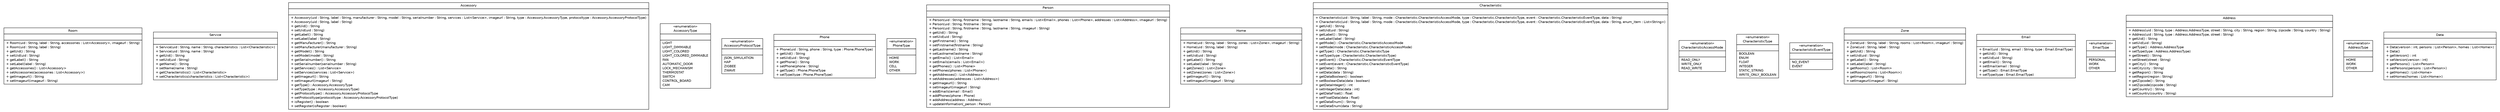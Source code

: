 #!/usr/local/bin/dot
#
# Class diagram 
# Generated by UMLGraph version 5.1 (http://www.umlgraph.org/)
#

digraph G {
	edge [fontname="Helvetica",fontsize=10,labelfontname="Helvetica",labelfontsize=10];
	node [fontname="Helvetica",fontsize=10,shape=plaintext];
	nodesep=0.25;
	ranksep=0.5;
	// com.clapi.data.Room
	c23 [label=<<table title="com.clapi.data.Room" border="0" cellborder="1" cellspacing="0" cellpadding="2" port="p" href="./Room.html">
		<tr><td><table border="0" cellspacing="0" cellpadding="1">
<tr><td align="center" balign="center"> Room </td></tr>
		</table></td></tr>
		<tr><td><table border="0" cellspacing="0" cellpadding="1">
<tr><td align="left" balign="left">  </td></tr>
		</table></td></tr>
		<tr><td><table border="0" cellspacing="0" cellpadding="1">
<tr><td align="left" balign="left"> + Room(uid : String, label : String, accessories : List&lt;Accessory&gt;, imageurl : String) </td></tr>
<tr><td align="left" balign="left"> + Room(uid : String, label : String) </td></tr>
<tr><td align="left" balign="left"> + getUid() : String </td></tr>
<tr><td align="left" balign="left"> + setUid(uid : String) </td></tr>
<tr><td align="left" balign="left"> + getLabel() : String </td></tr>
<tr><td align="left" balign="left"> + setLabel(label : String) </td></tr>
<tr><td align="left" balign="left"> + getAccessories() : List&lt;Accessory&gt; </td></tr>
<tr><td align="left" balign="left"> + setAccessories(accessories : List&lt;Accessory&gt;) </td></tr>
<tr><td align="left" balign="left"> + getImageurl() : String </td></tr>
<tr><td align="left" balign="left"> + setImageurl(imageurl : String) </td></tr>
		</table></td></tr>
		</table>>, fontname="Helvetica", fontcolor="black", fontsize=10.0];
	// com.clapi.data.Service
	c24 [label=<<table title="com.clapi.data.Service" border="0" cellborder="1" cellspacing="0" cellpadding="2" port="p" href="./Service.html">
		<tr><td><table border="0" cellspacing="0" cellpadding="1">
<tr><td align="center" balign="center"> Service </td></tr>
		</table></td></tr>
		<tr><td><table border="0" cellspacing="0" cellpadding="1">
<tr><td align="left" balign="left">  </td></tr>
		</table></td></tr>
		<tr><td><table border="0" cellspacing="0" cellpadding="1">
<tr><td align="left" balign="left"> + Service(uid : String, name : String, characteristics : List&lt;Characteristic&gt;) </td></tr>
<tr><td align="left" balign="left"> + Service(uid : String, name : String) </td></tr>
<tr><td align="left" balign="left"> + getUid() : String </td></tr>
<tr><td align="left" balign="left"> + setUid(uid : String) </td></tr>
<tr><td align="left" balign="left"> + getName() : String </td></tr>
<tr><td align="left" balign="left"> + setName(name : String) </td></tr>
<tr><td align="left" balign="left"> + getCharacteristics() : List&lt;Characteristic&gt; </td></tr>
<tr><td align="left" balign="left"> + setCharacteristics(characteristics : List&lt;Characteristic&gt;) </td></tr>
		</table></td></tr>
		</table>>, fontname="Helvetica", fontcolor="black", fontsize=10.0];
	// com.clapi.data.Accessory
	c25 [label=<<table title="com.clapi.data.Accessory" border="0" cellborder="1" cellspacing="0" cellpadding="2" port="p" href="./Accessory.html">
		<tr><td><table border="0" cellspacing="0" cellpadding="1">
<tr><td align="center" balign="center"> Accessory </td></tr>
		</table></td></tr>
		<tr><td><table border="0" cellspacing="0" cellpadding="1">
<tr><td align="left" balign="left">  </td></tr>
		</table></td></tr>
		<tr><td><table border="0" cellspacing="0" cellpadding="1">
<tr><td align="left" balign="left"> + Accessory(uid : String, label : String, manufacturer : String, model : String, serialnumber : String, services : List&lt;Service&gt;, imageurl : String, type : Accessory.AccessoryType, protocoltype : Accessory.AccessoryProtocolType) </td></tr>
<tr><td align="left" balign="left"> + Accessory(uid : String, label : String) </td></tr>
<tr><td align="left" balign="left"> + getUid() : String </td></tr>
<tr><td align="left" balign="left"> + setUid(uid : String) </td></tr>
<tr><td align="left" balign="left"> + getLabel() : String </td></tr>
<tr><td align="left" balign="left"> + setLabel(label : String) </td></tr>
<tr><td align="left" balign="left"> + getManufacturer() : String </td></tr>
<tr><td align="left" balign="left"> + setManufacturer(manufacturer : String) </td></tr>
<tr><td align="left" balign="left"> + getModel() : String </td></tr>
<tr><td align="left" balign="left"> + setModel(model : String) </td></tr>
<tr><td align="left" balign="left"> + getSerialnumber() : String </td></tr>
<tr><td align="left" balign="left"> + setSerialnumber(serialnumber : String) </td></tr>
<tr><td align="left" balign="left"> + getServices() : List&lt;Service&gt; </td></tr>
<tr><td align="left" balign="left"> + setServices(services : List&lt;Service&gt;) </td></tr>
<tr><td align="left" balign="left"> + getImageurl() : String </td></tr>
<tr><td align="left" balign="left"> + setImageurl(imageurl : String) </td></tr>
<tr><td align="left" balign="left"> + getType() : Accessory.AccessoryType </td></tr>
<tr><td align="left" balign="left"> + setType(type : Accessory.AccessoryType) </td></tr>
<tr><td align="left" balign="left"> + getProtocoltype() : Accessory.AccessoryProtocolType </td></tr>
<tr><td align="left" balign="left"> + setProtocoltype(protocoltype : Accessory.AccessoryProtocolType) </td></tr>
<tr><td align="left" balign="left"> + isRegister() : boolean </td></tr>
<tr><td align="left" balign="left"> + setRegister(isRegister : boolean) </td></tr>
		</table></td></tr>
		</table>>, fontname="Helvetica", fontcolor="black", fontsize=10.0];
	// com.clapi.data.Accessory.AccessoryType
	c26 [label=<<table title="com.clapi.data.Accessory.AccessoryType" border="0" cellborder="1" cellspacing="0" cellpadding="2" port="p" href="./Accessory.AccessoryType.html">
		<tr><td><table border="0" cellspacing="0" cellpadding="1">
<tr><td align="center" balign="center"> &#171;enumeration&#187; </td></tr>
<tr><td align="center" balign="center"> AccessoryType </td></tr>
		</table></td></tr>
		<tr><td><table border="0" cellspacing="0" cellpadding="1">
<tr><td align="left" balign="left">  </td></tr>
		</table></td></tr>
		<tr><td><table border="0" cellspacing="0" cellpadding="1">
<tr><td align="left" balign="left"> LIGHT </td></tr>
<tr><td align="left" balign="left"> LIGHT_DIMMABLE </td></tr>
<tr><td align="left" balign="left"> LIGHT_COLORED </td></tr>
<tr><td align="left" balign="left"> LIGHT_COLORED_DIMMABLE </td></tr>
<tr><td align="left" balign="left"> FAN </td></tr>
<tr><td align="left" balign="left"> AUTOMATIC_DOOR </td></tr>
<tr><td align="left" balign="left"> LOCK_MECHANISM </td></tr>
<tr><td align="left" balign="left"> THERMOSTAT </td></tr>
<tr><td align="left" balign="left"> SWITCH </td></tr>
<tr><td align="left" balign="left"> CONTROL_BOARD </td></tr>
<tr><td align="left" balign="left"> CAM </td></tr>
		</table></td></tr>
		</table>>, fontname="Helvetica", fontcolor="black", fontsize=10.0];
	// com.clapi.data.Accessory.AccessoryProtocolType
	c27 [label=<<table title="com.clapi.data.Accessory.AccessoryProtocolType" border="0" cellborder="1" cellspacing="0" cellpadding="2" port="p" href="./Accessory.AccessoryProtocolType.html">
		<tr><td><table border="0" cellspacing="0" cellpadding="1">
<tr><td align="center" balign="center"> &#171;enumeration&#187; </td></tr>
<tr><td align="center" balign="center"> AccessoryProtocolType </td></tr>
		</table></td></tr>
		<tr><td><table border="0" cellspacing="0" cellpadding="1">
<tr><td align="left" balign="left">  </td></tr>
		</table></td></tr>
		<tr><td><table border="0" cellspacing="0" cellpadding="1">
<tr><td align="left" balign="left"> JSON_SIMULATION </td></tr>
<tr><td align="left" balign="left"> HAP </td></tr>
<tr><td align="left" balign="left"> ZIGBEE </td></tr>
<tr><td align="left" balign="left"> ZWAVE </td></tr>
		</table></td></tr>
		</table>>, fontname="Helvetica", fontcolor="black", fontsize=10.0];
	// com.clapi.data.Phone
	c28 [label=<<table title="com.clapi.data.Phone" border="0" cellborder="1" cellspacing="0" cellpadding="2" port="p" href="./Phone.html">
		<tr><td><table border="0" cellspacing="0" cellpadding="1">
<tr><td align="center" balign="center"> Phone </td></tr>
		</table></td></tr>
		<tr><td><table border="0" cellspacing="0" cellpadding="1">
<tr><td align="left" balign="left">  </td></tr>
		</table></td></tr>
		<tr><td><table border="0" cellspacing="0" cellpadding="1">
<tr><td align="left" balign="left"> + Phone(uid : String, phone : String, type : Phone.PhoneType) </td></tr>
<tr><td align="left" balign="left"> + getUid() : String </td></tr>
<tr><td align="left" balign="left"> + setUid(uid : String) </td></tr>
<tr><td align="left" balign="left"> + getPhone() : String </td></tr>
<tr><td align="left" balign="left"> + setPhone(phone : String) </td></tr>
<tr><td align="left" balign="left"> + getType() : Phone.PhoneType </td></tr>
<tr><td align="left" balign="left"> + setType(type : Phone.PhoneType) </td></tr>
		</table></td></tr>
		</table>>, fontname="Helvetica", fontcolor="black", fontsize=10.0];
	// com.clapi.data.Phone.PhoneType
	c29 [label=<<table title="com.clapi.data.Phone.PhoneType" border="0" cellborder="1" cellspacing="0" cellpadding="2" port="p" href="./Phone.PhoneType.html">
		<tr><td><table border="0" cellspacing="0" cellpadding="1">
<tr><td align="center" balign="center"> &#171;enumeration&#187; </td></tr>
<tr><td align="center" balign="center"> PhoneType </td></tr>
		</table></td></tr>
		<tr><td><table border="0" cellspacing="0" cellpadding="1">
<tr><td align="left" balign="left">  </td></tr>
		</table></td></tr>
		<tr><td><table border="0" cellspacing="0" cellpadding="1">
<tr><td align="left" balign="left"> HOME </td></tr>
<tr><td align="left" balign="left"> WORK </td></tr>
<tr><td align="left" balign="left"> CELL </td></tr>
<tr><td align="left" balign="left"> OTHER </td></tr>
		</table></td></tr>
		</table>>, fontname="Helvetica", fontcolor="black", fontsize=10.0];
	// com.clapi.data.Person
	c30 [label=<<table title="com.clapi.data.Person" border="0" cellborder="1" cellspacing="0" cellpadding="2" port="p" href="./Person.html">
		<tr><td><table border="0" cellspacing="0" cellpadding="1">
<tr><td align="center" balign="center"> Person </td></tr>
		</table></td></tr>
		<tr><td><table border="0" cellspacing="0" cellpadding="1">
<tr><td align="left" balign="left">  </td></tr>
		</table></td></tr>
		<tr><td><table border="0" cellspacing="0" cellpadding="1">
<tr><td align="left" balign="left"> + Person(uid : String, firstname : String, lastname : String, emails : List&lt;Email&gt;, phones : List&lt;Phone&gt;, addresses : List&lt;Address&gt;, imageurl : String) </td></tr>
<tr><td align="left" balign="left"> + Person(uid : String, firstname : String) </td></tr>
<tr><td align="left" balign="left"> + Person(uid : String, firstname : String, lastname : String, imageurl : String) </td></tr>
<tr><td align="left" balign="left"> + getUid() : String </td></tr>
<tr><td align="left" balign="left"> + setUid(uid : String) </td></tr>
<tr><td align="left" balign="left"> + getFirstname() : String </td></tr>
<tr><td align="left" balign="left"> + setFirstname(firstname : String) </td></tr>
<tr><td align="left" balign="left"> + getLastname() : String </td></tr>
<tr><td align="left" balign="left"> + setLastname(lastname : String) </td></tr>
<tr><td align="left" balign="left"> + getEmails() : List&lt;Email&gt; </td></tr>
<tr><td align="left" balign="left"> + setEmails(emails : List&lt;Email&gt;) </td></tr>
<tr><td align="left" balign="left"> + getPhones() : List&lt;Phone&gt; </td></tr>
<tr><td align="left" balign="left"> + setPhones(phones : List&lt;Phone&gt;) </td></tr>
<tr><td align="left" balign="left"> + getAddresses() : List&lt;Address&gt; </td></tr>
<tr><td align="left" balign="left"> + setAddresses(addresses : List&lt;Address&gt;) </td></tr>
<tr><td align="left" balign="left"> + getImageurl() : String </td></tr>
<tr><td align="left" balign="left"> + setImageurl(imageurl : String) </td></tr>
<tr><td align="left" balign="left"> + addEmails(email : Email) </td></tr>
<tr><td align="left" balign="left"> + addPhones(phone : Phone) </td></tr>
<tr><td align="left" balign="left"> + addAddress(address : Address) </td></tr>
<tr><td align="left" balign="left"> + updateInformation(_person : Person) </td></tr>
		</table></td></tr>
		</table>>, fontname="Helvetica", fontcolor="black", fontsize=10.0];
	// com.clapi.data.Home
	c31 [label=<<table title="com.clapi.data.Home" border="0" cellborder="1" cellspacing="0" cellpadding="2" port="p" href="./Home.html">
		<tr><td><table border="0" cellspacing="0" cellpadding="1">
<tr><td align="center" balign="center"> Home </td></tr>
		</table></td></tr>
		<tr><td><table border="0" cellspacing="0" cellpadding="1">
<tr><td align="left" balign="left">  </td></tr>
		</table></td></tr>
		<tr><td><table border="0" cellspacing="0" cellpadding="1">
<tr><td align="left" balign="left"> + Home(uid : String, label : String, zones : List&lt;Zone&gt;, imageurl : String) </td></tr>
<tr><td align="left" balign="left"> + Home(uid : String, label : String) </td></tr>
<tr><td align="left" balign="left"> + getUid() : String </td></tr>
<tr><td align="left" balign="left"> + setUid(uid : String) </td></tr>
<tr><td align="left" balign="left"> + getLabel() : String </td></tr>
<tr><td align="left" balign="left"> + setLabel(label : String) </td></tr>
<tr><td align="left" balign="left"> + getZones() : List&lt;Zone&gt; </td></tr>
<tr><td align="left" balign="left"> + setZones(zones : List&lt;Zone&gt;) </td></tr>
<tr><td align="left" balign="left"> + getImageurl() : String </td></tr>
<tr><td align="left" balign="left"> + setImageurl(imageurl : String) </td></tr>
		</table></td></tr>
		</table>>, fontname="Helvetica", fontcolor="black", fontsize=10.0];
	// com.clapi.data.Characteristic
	c32 [label=<<table title="com.clapi.data.Characteristic" border="0" cellborder="1" cellspacing="0" cellpadding="2" port="p" href="./Characteristic.html">
		<tr><td><table border="0" cellspacing="0" cellpadding="1">
<tr><td align="center" balign="center"> Characteristic </td></tr>
		</table></td></tr>
		<tr><td><table border="0" cellspacing="0" cellpadding="1">
<tr><td align="left" balign="left">  </td></tr>
		</table></td></tr>
		<tr><td><table border="0" cellspacing="0" cellpadding="1">
<tr><td align="left" balign="left"> + Characteristic(uid : String, label : String, mode : Characteristic.CharacteristicAccessMode, type : Characteristic.CharacteristicType, event : Characteristic.CharacteristicEventType, data : String) </td></tr>
<tr><td align="left" balign="left"> + Characteristic(uid : String, label : String, mode : Characteristic.CharacteristicAccessMode, type : Characteristic.CharacteristicType, event : Characteristic.CharacteristicEventType, data : String, enum_item : List&lt;String&gt;) </td></tr>
<tr><td align="left" balign="left"> + getUid() : String </td></tr>
<tr><td align="left" balign="left"> + setUid(uid : String) </td></tr>
<tr><td align="left" balign="left"> + getLabel() : String </td></tr>
<tr><td align="left" balign="left"> + setLabel(label : String) </td></tr>
<tr><td align="left" balign="left"> + getMode() : Characteristic.CharacteristicAccessMode </td></tr>
<tr><td align="left" balign="left"> + setMode(mode : Characteristic.CharacteristicAccessMode) </td></tr>
<tr><td align="left" balign="left"> + getType() : Characteristic.CharacteristicType </td></tr>
<tr><td align="left" balign="left"> + setType(type : Characteristic.CharacteristicType) </td></tr>
<tr><td align="left" balign="left"> + getEvent() : Characteristic.CharacteristicEventType </td></tr>
<tr><td align="left" balign="left"> + setEvent(event : Characteristic.CharacteristicEventType) </td></tr>
<tr><td align="left" balign="left"> + getData() : String </td></tr>
<tr><td align="left" balign="left"> + setData(data : String) </td></tr>
<tr><td align="left" balign="left"> + getDataBoolean() : boolean </td></tr>
<tr><td align="left" balign="left"> + setBooleanData(data : boolean) </td></tr>
<tr><td align="left" balign="left"> + getDataInteger() : int </td></tr>
<tr><td align="left" balign="left"> + setIntegerData(data : int) </td></tr>
<tr><td align="left" balign="left"> + getDataFloat() : float </td></tr>
<tr><td align="left" balign="left"> + setFloatData(data : float) </td></tr>
<tr><td align="left" balign="left"> + getDataEnum() : String </td></tr>
<tr><td align="left" balign="left"> + setDataEnum(data : String) </td></tr>
		</table></td></tr>
		</table>>, fontname="Helvetica", fontcolor="black", fontsize=10.0];
	// com.clapi.data.Characteristic.CharacteristicAccessMode
	c33 [label=<<table title="com.clapi.data.Characteristic.CharacteristicAccessMode" border="0" cellborder="1" cellspacing="0" cellpadding="2" port="p" href="./Characteristic.CharacteristicAccessMode.html">
		<tr><td><table border="0" cellspacing="0" cellpadding="1">
<tr><td align="center" balign="center"> &#171;enumeration&#187; </td></tr>
<tr><td align="center" balign="center"> CharacteristicAccessMode </td></tr>
		</table></td></tr>
		<tr><td><table border="0" cellspacing="0" cellpadding="1">
<tr><td align="left" balign="left">  </td></tr>
		</table></td></tr>
		<tr><td><table border="0" cellspacing="0" cellpadding="1">
<tr><td align="left" balign="left"> READ_ONLY </td></tr>
<tr><td align="left" balign="left"> WRITE_ONLY </td></tr>
<tr><td align="left" balign="left"> READ_WRITE </td></tr>
		</table></td></tr>
		</table>>, fontname="Helvetica", fontcolor="black", fontsize=10.0];
	// com.clapi.data.Characteristic.CharacteristicType
	c34 [label=<<table title="com.clapi.data.Characteristic.CharacteristicType" border="0" cellborder="1" cellspacing="0" cellpadding="2" port="p" href="./Characteristic.CharacteristicType.html">
		<tr><td><table border="0" cellspacing="0" cellpadding="1">
<tr><td align="center" balign="center"> &#171;enumeration&#187; </td></tr>
<tr><td align="center" balign="center"> CharacteristicType </td></tr>
		</table></td></tr>
		<tr><td><table border="0" cellspacing="0" cellpadding="1">
<tr><td align="left" balign="left">  </td></tr>
		</table></td></tr>
		<tr><td><table border="0" cellspacing="0" cellpadding="1">
<tr><td align="left" balign="left"> BOOLEAN </td></tr>
<tr><td align="left" balign="left"> ENUM </td></tr>
<tr><td align="left" balign="left"> FLOAT </td></tr>
<tr><td align="left" balign="left"> INTEGER </td></tr>
<tr><td align="left" balign="left"> STATIC_STRING </td></tr>
<tr><td align="left" balign="left"> WRITE_ONLY_BOOLEAN </td></tr>
		</table></td></tr>
		</table>>, fontname="Helvetica", fontcolor="black", fontsize=10.0];
	// com.clapi.data.Characteristic.CharacteristicEventType
	c35 [label=<<table title="com.clapi.data.Characteristic.CharacteristicEventType" border="0" cellborder="1" cellspacing="0" cellpadding="2" port="p" href="./Characteristic.CharacteristicEventType.html">
		<tr><td><table border="0" cellspacing="0" cellpadding="1">
<tr><td align="center" balign="center"> &#171;enumeration&#187; </td></tr>
<tr><td align="center" balign="center"> CharacteristicEventType </td></tr>
		</table></td></tr>
		<tr><td><table border="0" cellspacing="0" cellpadding="1">
<tr><td align="left" balign="left">  </td></tr>
		</table></td></tr>
		<tr><td><table border="0" cellspacing="0" cellpadding="1">
<tr><td align="left" balign="left"> NO_EVENT </td></tr>
<tr><td align="left" balign="left"> EVENT </td></tr>
		</table></td></tr>
		</table>>, fontname="Helvetica", fontcolor="black", fontsize=10.0];
	// com.clapi.data.Zone
	c36 [label=<<table title="com.clapi.data.Zone" border="0" cellborder="1" cellspacing="0" cellpadding="2" port="p" href="./Zone.html">
		<tr><td><table border="0" cellspacing="0" cellpadding="1">
<tr><td align="center" balign="center"> Zone </td></tr>
		</table></td></tr>
		<tr><td><table border="0" cellspacing="0" cellpadding="1">
<tr><td align="left" balign="left">  </td></tr>
		</table></td></tr>
		<tr><td><table border="0" cellspacing="0" cellpadding="1">
<tr><td align="left" balign="left"> + Zone(uid : String, label : String, rooms : List&lt;Room&gt;, imageurl : String) </td></tr>
<tr><td align="left" balign="left"> + Zone(uid : String, label : String) </td></tr>
<tr><td align="left" balign="left"> + getUid() : String </td></tr>
<tr><td align="left" balign="left"> + setUid(uid : String) </td></tr>
<tr><td align="left" balign="left"> + getLabel() : String </td></tr>
<tr><td align="left" balign="left"> + setLabel(label : String) </td></tr>
<tr><td align="left" balign="left"> + getRooms() : List&lt;Room&gt; </td></tr>
<tr><td align="left" balign="left"> + setRooms(rooms : List&lt;Room&gt;) </td></tr>
<tr><td align="left" balign="left"> + getImageurl() : String </td></tr>
<tr><td align="left" balign="left"> + setImageurl(imageurl : String) </td></tr>
		</table></td></tr>
		</table>>, fontname="Helvetica", fontcolor="black", fontsize=10.0];
	// com.clapi.data.Email
	c37 [label=<<table title="com.clapi.data.Email" border="0" cellborder="1" cellspacing="0" cellpadding="2" port="p" href="./Email.html">
		<tr><td><table border="0" cellspacing="0" cellpadding="1">
<tr><td align="center" balign="center"> Email </td></tr>
		</table></td></tr>
		<tr><td><table border="0" cellspacing="0" cellpadding="1">
<tr><td align="left" balign="left">  </td></tr>
		</table></td></tr>
		<tr><td><table border="0" cellspacing="0" cellpadding="1">
<tr><td align="left" balign="left"> + Email(uid : String, email : String, type : Email.EmailType) </td></tr>
<tr><td align="left" balign="left"> + getUid() : String </td></tr>
<tr><td align="left" balign="left"> + setUid(uid : String) </td></tr>
<tr><td align="left" balign="left"> + getEmail() : String </td></tr>
<tr><td align="left" balign="left"> + setEmail(email : String) </td></tr>
<tr><td align="left" balign="left"> + getType() : Email.EmailType </td></tr>
<tr><td align="left" balign="left"> + setType(type : Email.EmailType) </td></tr>
		</table></td></tr>
		</table>>, fontname="Helvetica", fontcolor="black", fontsize=10.0];
	// com.clapi.data.Email.EmailType
	c38 [label=<<table title="com.clapi.data.Email.EmailType" border="0" cellborder="1" cellspacing="0" cellpadding="2" port="p" href="./Email.EmailType.html">
		<tr><td><table border="0" cellspacing="0" cellpadding="1">
<tr><td align="center" balign="center"> &#171;enumeration&#187; </td></tr>
<tr><td align="center" balign="center"> EmailType </td></tr>
		</table></td></tr>
		<tr><td><table border="0" cellspacing="0" cellpadding="1">
<tr><td align="left" balign="left">  </td></tr>
		</table></td></tr>
		<tr><td><table border="0" cellspacing="0" cellpadding="1">
<tr><td align="left" balign="left"> PERSONAL </td></tr>
<tr><td align="left" balign="left"> WORK </td></tr>
<tr><td align="left" balign="left"> OTHER </td></tr>
		</table></td></tr>
		</table>>, fontname="Helvetica", fontcolor="black", fontsize=10.0];
	// com.clapi.data.Address
	c39 [label=<<table title="com.clapi.data.Address" border="0" cellborder="1" cellspacing="0" cellpadding="2" port="p" href="./Address.html">
		<tr><td><table border="0" cellspacing="0" cellpadding="1">
<tr><td align="center" balign="center"> Address </td></tr>
		</table></td></tr>
		<tr><td><table border="0" cellspacing="0" cellpadding="1">
<tr><td align="left" balign="left">  </td></tr>
		</table></td></tr>
		<tr><td><table border="0" cellspacing="0" cellpadding="1">
<tr><td align="left" balign="left"> + Address(uid : String, type : Address.AddressType, street : String, city : String, region : String, zipcode : String, country : String) </td></tr>
<tr><td align="left" balign="left"> + Address(uid : String, type : Address.AddressType, street : String) </td></tr>
<tr><td align="left" balign="left"> + getUid() : String </td></tr>
<tr><td align="left" balign="left"> + setUid(uid : String) </td></tr>
<tr><td align="left" balign="left"> + getType() : Address.AddressType </td></tr>
<tr><td align="left" balign="left"> + setType(type : Address.AddressType) </td></tr>
<tr><td align="left" balign="left"> + getStreet() : String </td></tr>
<tr><td align="left" balign="left"> + setStreet(street : String) </td></tr>
<tr><td align="left" balign="left"> + getCity() : String </td></tr>
<tr><td align="left" balign="left"> + setCity(city : String) </td></tr>
<tr><td align="left" balign="left"> + getRegion() : String </td></tr>
<tr><td align="left" balign="left"> + setRegion(region : String) </td></tr>
<tr><td align="left" balign="left"> + getZipcode() : String </td></tr>
<tr><td align="left" balign="left"> + setZipcode(zipcode : String) </td></tr>
<tr><td align="left" balign="left"> + getCountry() : String </td></tr>
<tr><td align="left" balign="left"> + setCountry(country : String) </td></tr>
		</table></td></tr>
		</table>>, fontname="Helvetica", fontcolor="black", fontsize=10.0];
	// com.clapi.data.Address.AddressType
	c40 [label=<<table title="com.clapi.data.Address.AddressType" border="0" cellborder="1" cellspacing="0" cellpadding="2" port="p" href="./Address.AddressType.html">
		<tr><td><table border="0" cellspacing="0" cellpadding="1">
<tr><td align="center" balign="center"> &#171;enumeration&#187; </td></tr>
<tr><td align="center" balign="center"> AddressType </td></tr>
		</table></td></tr>
		<tr><td><table border="0" cellspacing="0" cellpadding="1">
<tr><td align="left" balign="left">  </td></tr>
		</table></td></tr>
		<tr><td><table border="0" cellspacing="0" cellpadding="1">
<tr><td align="left" balign="left"> HOME </td></tr>
<tr><td align="left" balign="left"> WORK </td></tr>
<tr><td align="left" balign="left"> OTHER </td></tr>
		</table></td></tr>
		</table>>, fontname="Helvetica", fontcolor="black", fontsize=10.0];
	// com.clapi.data.Data
	c41 [label=<<table title="com.clapi.data.Data" border="0" cellborder="1" cellspacing="0" cellpadding="2" port="p" href="./Data.html">
		<tr><td><table border="0" cellspacing="0" cellpadding="1">
<tr><td align="center" balign="center"> Data </td></tr>
		</table></td></tr>
		<tr><td><table border="0" cellspacing="0" cellpadding="1">
<tr><td align="left" balign="left">  </td></tr>
		</table></td></tr>
		<tr><td><table border="0" cellspacing="0" cellpadding="1">
<tr><td align="left" balign="left"> + Data(version : int, persons : List&lt;Person&gt;, homes : List&lt;Home&gt;) </td></tr>
<tr><td align="left" balign="left"> + Data() </td></tr>
<tr><td align="left" balign="left"> + getVersion() : int </td></tr>
<tr><td align="left" balign="left"> + setVersion(version : int) </td></tr>
<tr><td align="left" balign="left"> + getPersons() : List&lt;Person&gt; </td></tr>
<tr><td align="left" balign="left"> + setPersons(persons : List&lt;Person&gt;) </td></tr>
<tr><td align="left" balign="left"> + getHomes() : List&lt;Home&gt; </td></tr>
<tr><td align="left" balign="left"> + setHomes(homes : List&lt;Home&gt;) </td></tr>
		</table></td></tr>
		</table>>, fontname="Helvetica", fontcolor="black", fontsize=10.0];
}

